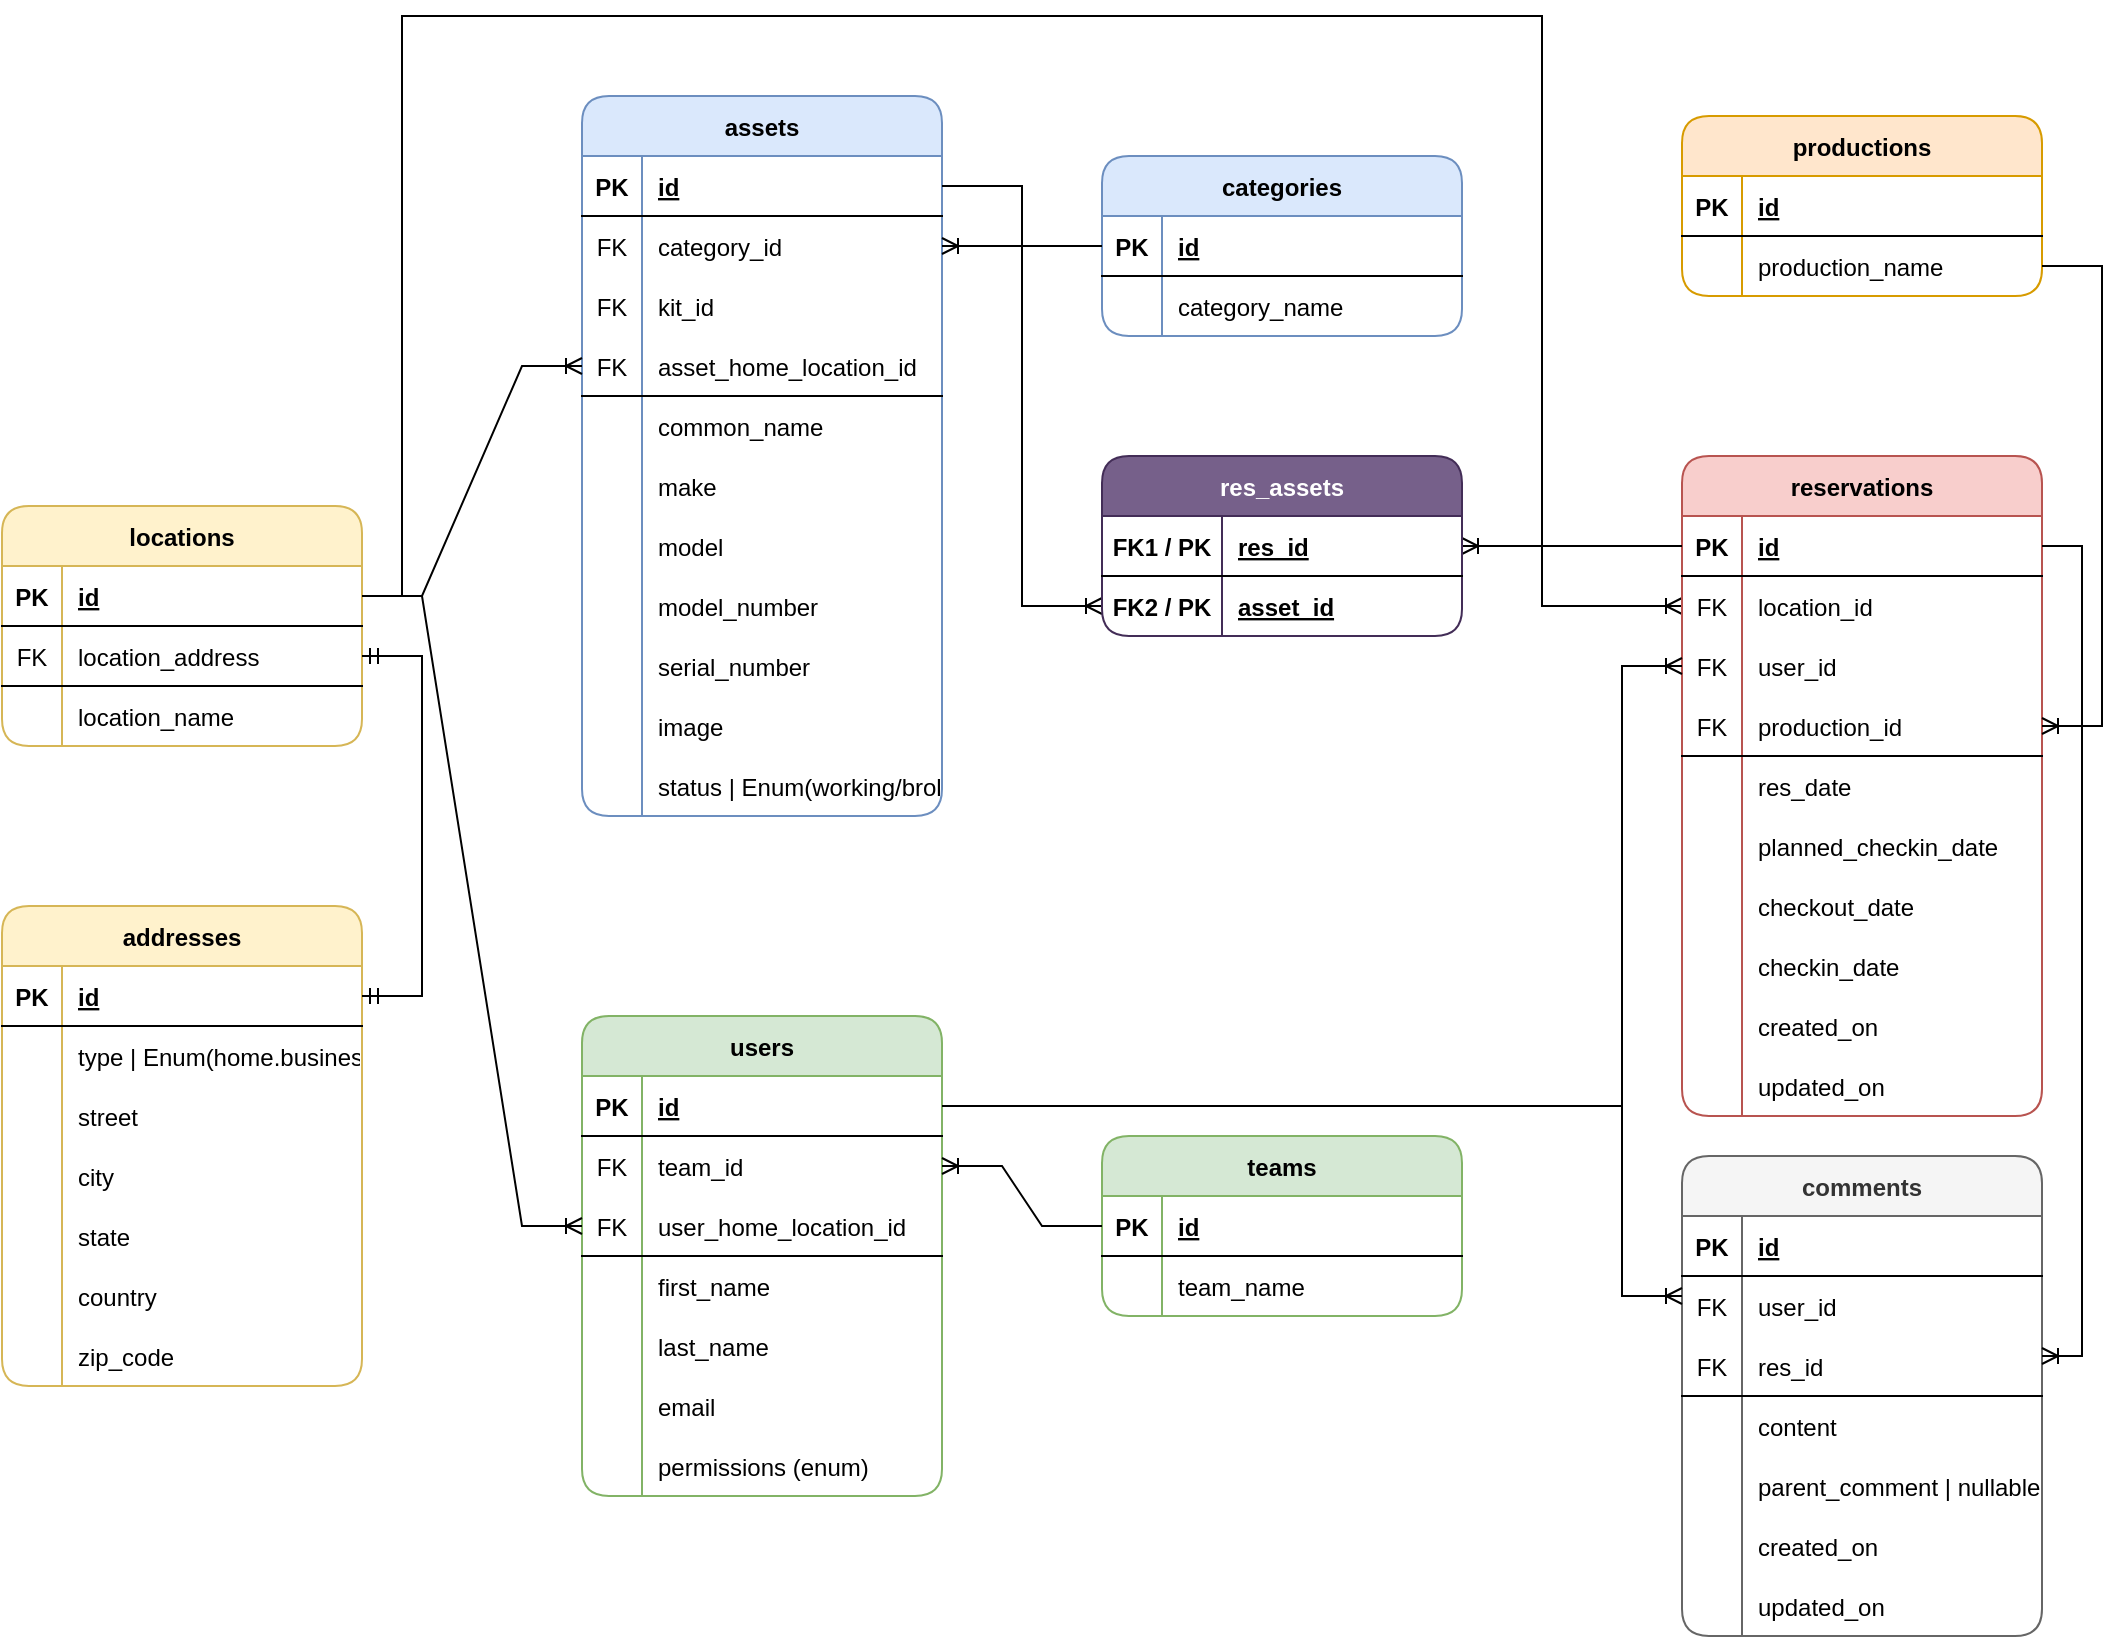 <mxfile version="17.1.3" type="device"><diagram id="R2lEEEUBdFMjLlhIrx00" name="Page-1"><mxGraphModel dx="1354" dy="773" grid="1" gridSize="10" guides="1" tooltips="1" connect="1" arrows="1" fold="1" page="1" pageScale="1" pageWidth="1100" pageHeight="850" math="0" shadow="0" extFonts="Permanent Marker^https://fonts.googleapis.com/css?family=Permanent+Marker"><root><mxCell id="0"/><mxCell id="1" parent="0"/><mxCell id="KLRuagte0Mqg_A_tzCc6-21" value="" style="edgeStyle=orthogonalEdgeStyle;fontSize=12;html=1;endArrow=ERoneToMany;rounded=0;entryX=0;entryY=0.5;entryDx=0;entryDy=0;" parent="1" source="quykYIdqpWYRL1RqlJ4T-2" target="lT242HKfQNrGMCs-cUOg-36" edge="1"><mxGeometry width="100" height="100" relative="1" as="geometry"><mxPoint x="220" y="105" as="sourcePoint"/><mxPoint x="880" y="100" as="targetPoint"/><Array as="points"><mxPoint x="240" y="310"/><mxPoint x="240" y="20"/><mxPoint x="810" y="20"/><mxPoint x="810" y="315"/></Array></mxGeometry></mxCell><mxCell id="lT242HKfQNrGMCs-cUOg-1" value="assets" style="shape=table;startSize=30;container=1;collapsible=1;childLayout=tableLayout;fixedRows=1;rowLines=0;fontStyle=1;align=center;resizeLast=1;fillColor=#dae8fc;strokeColor=#6c8ebf;sketch=0;rounded=1;shadow=0;swimlaneLine=1;swimlaneFillColor=default;" parent="1" vertex="1"><mxGeometry x="330" y="60" width="180" height="360" as="geometry"/></mxCell><mxCell id="lT242HKfQNrGMCs-cUOg-2" value="" style="shape=tableRow;horizontal=0;startSize=0;swimlaneHead=0;swimlaneBody=0;fillColor=none;collapsible=0;dropTarget=0;points=[[0,0.5],[1,0.5]];portConstraint=eastwest;top=0;left=0;right=0;bottom=1;" parent="lT242HKfQNrGMCs-cUOg-1" vertex="1"><mxGeometry y="30" width="180" height="30" as="geometry"/></mxCell><mxCell id="lT242HKfQNrGMCs-cUOg-3" value="PK" style="shape=partialRectangle;connectable=0;fillColor=none;top=0;left=0;bottom=0;right=0;fontStyle=1;overflow=hidden;" parent="lT242HKfQNrGMCs-cUOg-2" vertex="1"><mxGeometry width="30" height="30" as="geometry"><mxRectangle width="30" height="30" as="alternateBounds"/></mxGeometry></mxCell><mxCell id="lT242HKfQNrGMCs-cUOg-4" value="id" style="shape=partialRectangle;connectable=0;fillColor=none;top=0;left=0;bottom=0;right=0;align=left;spacingLeft=6;fontStyle=5;overflow=hidden;" parent="lT242HKfQNrGMCs-cUOg-2" vertex="1"><mxGeometry x="30" width="150" height="30" as="geometry"><mxRectangle width="150" height="30" as="alternateBounds"/></mxGeometry></mxCell><mxCell id="KLRuagte0Mqg_A_tzCc6-146" style="shape=tableRow;horizontal=0;startSize=0;swimlaneHead=0;swimlaneBody=0;fillColor=none;collapsible=0;dropTarget=0;points=[[0,0.5],[1,0.5]];portConstraint=eastwest;top=0;left=0;right=0;bottom=0;" parent="lT242HKfQNrGMCs-cUOg-1" vertex="1"><mxGeometry y="60" width="180" height="30" as="geometry"/></mxCell><mxCell id="KLRuagte0Mqg_A_tzCc6-147" value="FK" style="shape=partialRectangle;connectable=0;fillColor=none;top=0;left=0;bottom=0;right=0;fontStyle=0;overflow=hidden;strokeColor=default;" parent="KLRuagte0Mqg_A_tzCc6-146" vertex="1"><mxGeometry width="30" height="30" as="geometry"><mxRectangle width="30" height="30" as="alternateBounds"/></mxGeometry></mxCell><mxCell id="KLRuagte0Mqg_A_tzCc6-148" value="category_id" style="shape=partialRectangle;connectable=0;fillColor=none;top=0;left=0;bottom=0;right=0;align=left;spacingLeft=6;fontStyle=0;overflow=hidden;strokeColor=default;gradientColor=none;sketch=0;" parent="KLRuagte0Mqg_A_tzCc6-146" vertex="1"><mxGeometry x="30" width="150" height="30" as="geometry"><mxRectangle width="150" height="30" as="alternateBounds"/></mxGeometry></mxCell><mxCell id="H1OBYZeb9_DquAQnWoKz-43" value="" style="shape=tableRow;horizontal=0;startSize=0;swimlaneHead=0;swimlaneBody=0;fillColor=none;collapsible=0;dropTarget=0;points=[[0,0.5],[1,0.5]];portConstraint=eastwest;top=0;left=0;right=0;bottom=0;" parent="lT242HKfQNrGMCs-cUOg-1" vertex="1"><mxGeometry y="90" width="180" height="30" as="geometry"/></mxCell><mxCell id="H1OBYZeb9_DquAQnWoKz-44" value="FK" style="shape=partialRectangle;connectable=0;fillColor=none;top=0;left=0;bottom=0;right=0;fontStyle=0;overflow=hidden;strokeColor=default;" parent="H1OBYZeb9_DquAQnWoKz-43" vertex="1"><mxGeometry width="30" height="30" as="geometry"><mxRectangle width="30" height="30" as="alternateBounds"/></mxGeometry></mxCell><mxCell id="H1OBYZeb9_DquAQnWoKz-45" value="kit_id" style="shape=partialRectangle;connectable=0;fillColor=none;top=0;left=0;bottom=0;right=0;align=left;spacingLeft=6;fontStyle=0;overflow=hidden;strokeColor=default;gradientColor=none;sketch=0;" parent="H1OBYZeb9_DquAQnWoKz-43" vertex="1"><mxGeometry x="30" width="150" height="30" as="geometry"><mxRectangle width="150" height="30" as="alternateBounds"/></mxGeometry></mxCell><mxCell id="KLRuagte0Mqg_A_tzCc6-4" style="shape=tableRow;horizontal=0;startSize=0;swimlaneHead=0;swimlaneBody=0;fillColor=none;collapsible=0;dropTarget=0;points=[[0,0.5],[1,0.5]];portConstraint=eastwest;top=0;left=0;right=0;bottom=1;strokeColor=default;" parent="lT242HKfQNrGMCs-cUOg-1" vertex="1"><mxGeometry y="120" width="180" height="30" as="geometry"/></mxCell><mxCell id="KLRuagte0Mqg_A_tzCc6-5" value="FK" style="shape=partialRectangle;connectable=0;fillColor=none;top=0;left=0;bottom=0;right=0;fontStyle=0;overflow=hidden;" parent="KLRuagte0Mqg_A_tzCc6-4" vertex="1"><mxGeometry width="30" height="30" as="geometry"><mxRectangle width="30" height="30" as="alternateBounds"/></mxGeometry></mxCell><mxCell id="KLRuagte0Mqg_A_tzCc6-6" value="asset_home_location_id" style="shape=partialRectangle;connectable=0;fillColor=none;top=0;left=0;bottom=0;right=0;align=left;spacingLeft=6;fontStyle=0;overflow=hidden;strokeColor=default;" parent="KLRuagte0Mqg_A_tzCc6-4" vertex="1"><mxGeometry x="30" width="150" height="30" as="geometry"><mxRectangle width="150" height="30" as="alternateBounds"/></mxGeometry></mxCell><mxCell id="lT242HKfQNrGMCs-cUOg-5" value="" style="shape=tableRow;horizontal=0;startSize=0;swimlaneHead=0;swimlaneBody=0;fillColor=none;collapsible=0;dropTarget=0;points=[[0,0.5],[1,0.5]];portConstraint=eastwest;top=0;left=0;right=0;bottom=0;" parent="lT242HKfQNrGMCs-cUOg-1" vertex="1"><mxGeometry y="150" width="180" height="30" as="geometry"/></mxCell><mxCell id="lT242HKfQNrGMCs-cUOg-6" value="" style="shape=partialRectangle;connectable=0;fillColor=none;top=0;left=0;bottom=0;right=0;editable=1;overflow=hidden;" parent="lT242HKfQNrGMCs-cUOg-5" vertex="1"><mxGeometry width="30" height="30" as="geometry"><mxRectangle width="30" height="30" as="alternateBounds"/></mxGeometry></mxCell><mxCell id="lT242HKfQNrGMCs-cUOg-7" value="common_name" style="shape=partialRectangle;connectable=0;fillColor=none;top=0;left=0;bottom=0;right=0;align=left;spacingLeft=6;overflow=hidden;fontStyle=0" parent="lT242HKfQNrGMCs-cUOg-5" vertex="1"><mxGeometry x="30" width="150" height="30" as="geometry"><mxRectangle width="150" height="30" as="alternateBounds"/></mxGeometry></mxCell><mxCell id="lT242HKfQNrGMCs-cUOg-8" value="" style="shape=tableRow;horizontal=0;startSize=0;swimlaneHead=0;swimlaneBody=0;fillColor=none;collapsible=0;dropTarget=0;points=[[0,0.5],[1,0.5]];portConstraint=eastwest;top=0;left=0;right=0;bottom=0;" parent="lT242HKfQNrGMCs-cUOg-1" vertex="1"><mxGeometry y="180" width="180" height="30" as="geometry"/></mxCell><mxCell id="lT242HKfQNrGMCs-cUOg-9" value="" style="shape=partialRectangle;connectable=0;fillColor=none;top=0;left=0;bottom=0;right=0;editable=1;overflow=hidden;" parent="lT242HKfQNrGMCs-cUOg-8" vertex="1"><mxGeometry width="30" height="30" as="geometry"><mxRectangle width="30" height="30" as="alternateBounds"/></mxGeometry></mxCell><mxCell id="lT242HKfQNrGMCs-cUOg-10" value="make" style="shape=partialRectangle;connectable=0;fillColor=none;top=0;left=0;bottom=0;right=0;align=left;spacingLeft=6;overflow=hidden;" parent="lT242HKfQNrGMCs-cUOg-8" vertex="1"><mxGeometry x="30" width="150" height="30" as="geometry"><mxRectangle width="150" height="30" as="alternateBounds"/></mxGeometry></mxCell><mxCell id="lT242HKfQNrGMCs-cUOg-11" value="" style="shape=tableRow;horizontal=0;startSize=0;swimlaneHead=0;swimlaneBody=0;fillColor=none;collapsible=0;dropTarget=0;points=[[0,0.5],[1,0.5]];portConstraint=eastwest;top=0;left=0;right=0;bottom=0;" parent="lT242HKfQNrGMCs-cUOg-1" vertex="1"><mxGeometry y="210" width="180" height="30" as="geometry"/></mxCell><mxCell id="lT242HKfQNrGMCs-cUOg-12" value="" style="shape=partialRectangle;connectable=0;fillColor=none;top=0;left=0;bottom=0;right=0;editable=1;overflow=hidden;" parent="lT242HKfQNrGMCs-cUOg-11" vertex="1"><mxGeometry width="30" height="30" as="geometry"><mxRectangle width="30" height="30" as="alternateBounds"/></mxGeometry></mxCell><mxCell id="lT242HKfQNrGMCs-cUOg-13" value="model" style="shape=partialRectangle;connectable=0;fillColor=none;top=0;left=0;bottom=0;right=0;align=left;spacingLeft=6;overflow=hidden;" parent="lT242HKfQNrGMCs-cUOg-11" vertex="1"><mxGeometry x="30" width="150" height="30" as="geometry"><mxRectangle width="150" height="30" as="alternateBounds"/></mxGeometry></mxCell><mxCell id="lT242HKfQNrGMCs-cUOg-20" value="" style="shape=tableRow;horizontal=0;startSize=0;swimlaneHead=0;swimlaneBody=0;fillColor=none;collapsible=0;dropTarget=0;points=[[0,0.5],[1,0.5]];portConstraint=eastwest;top=0;left=0;right=0;bottom=0;" parent="lT242HKfQNrGMCs-cUOg-1" vertex="1"><mxGeometry y="240" width="180" height="30" as="geometry"/></mxCell><mxCell id="lT242HKfQNrGMCs-cUOg-21" value="" style="shape=partialRectangle;connectable=0;fillColor=none;top=0;left=0;bottom=0;right=0;editable=1;overflow=hidden;" parent="lT242HKfQNrGMCs-cUOg-20" vertex="1"><mxGeometry width="30" height="30" as="geometry"><mxRectangle width="30" height="30" as="alternateBounds"/></mxGeometry></mxCell><mxCell id="lT242HKfQNrGMCs-cUOg-22" value="model_number" style="shape=partialRectangle;connectable=0;fillColor=none;top=0;left=0;bottom=0;right=0;align=left;spacingLeft=6;overflow=hidden;" parent="lT242HKfQNrGMCs-cUOg-20" vertex="1"><mxGeometry x="30" width="150" height="30" as="geometry"><mxRectangle width="150" height="30" as="alternateBounds"/></mxGeometry></mxCell><mxCell id="lT242HKfQNrGMCs-cUOg-14" value="" style="shape=tableRow;horizontal=0;startSize=0;swimlaneHead=0;swimlaneBody=0;fillColor=none;collapsible=0;dropTarget=0;points=[[0,0.5],[1,0.5]];portConstraint=eastwest;top=0;left=0;right=0;bottom=0;" parent="lT242HKfQNrGMCs-cUOg-1" vertex="1"><mxGeometry y="270" width="180" height="30" as="geometry"/></mxCell><mxCell id="lT242HKfQNrGMCs-cUOg-15" value="" style="shape=partialRectangle;connectable=0;fillColor=none;top=0;left=0;bottom=0;right=0;editable=1;overflow=hidden;" parent="lT242HKfQNrGMCs-cUOg-14" vertex="1"><mxGeometry width="30" height="30" as="geometry"><mxRectangle width="30" height="30" as="alternateBounds"/></mxGeometry></mxCell><mxCell id="lT242HKfQNrGMCs-cUOg-16" value="serial_number" style="shape=partialRectangle;connectable=0;fillColor=none;top=0;left=0;bottom=0;right=0;align=left;spacingLeft=6;overflow=hidden;" parent="lT242HKfQNrGMCs-cUOg-14" vertex="1"><mxGeometry x="30" width="150" height="30" as="geometry"><mxRectangle width="150" height="30" as="alternateBounds"/></mxGeometry></mxCell><mxCell id="KLRuagte0Mqg_A_tzCc6-173" style="shape=tableRow;horizontal=0;startSize=0;swimlaneHead=0;swimlaneBody=0;fillColor=none;collapsible=0;dropTarget=0;points=[[0,0.5],[1,0.5]];portConstraint=eastwest;top=0;left=0;right=0;bottom=1;strokeColor=none;" parent="lT242HKfQNrGMCs-cUOg-1" vertex="1"><mxGeometry y="300" width="180" height="30" as="geometry"/></mxCell><mxCell id="KLRuagte0Mqg_A_tzCc6-174" value="" style="shape=partialRectangle;connectable=0;fillColor=none;top=0;left=0;bottom=0;right=0;fontStyle=0;overflow=hidden;" parent="KLRuagte0Mqg_A_tzCc6-173" vertex="1"><mxGeometry width="30" height="30" as="geometry"><mxRectangle width="30" height="30" as="alternateBounds"/></mxGeometry></mxCell><mxCell id="KLRuagte0Mqg_A_tzCc6-175" value="image" style="shape=partialRectangle;connectable=0;fillColor=none;top=0;left=0;bottom=0;right=0;align=left;spacingLeft=6;fontStyle=0;overflow=hidden;strokeColor=default;" parent="KLRuagte0Mqg_A_tzCc6-173" vertex="1"><mxGeometry x="30" width="150" height="30" as="geometry"><mxRectangle width="150" height="30" as="alternateBounds"/></mxGeometry></mxCell><mxCell id="o_kUYxT2gw2qvOJG34wg-38" value="" style="shape=tableRow;horizontal=0;startSize=0;swimlaneHead=0;swimlaneBody=0;fillColor=none;collapsible=0;dropTarget=0;points=[[0,0.5],[1,0.5]];portConstraint=eastwest;top=0;left=0;right=0;bottom=0;" parent="lT242HKfQNrGMCs-cUOg-1" vertex="1"><mxGeometry y="330" width="180" height="30" as="geometry"/></mxCell><mxCell id="o_kUYxT2gw2qvOJG34wg-39" value="" style="shape=partialRectangle;connectable=0;fillColor=none;top=0;left=0;bottom=0;right=0;editable=1;overflow=hidden;" parent="o_kUYxT2gw2qvOJG34wg-38" vertex="1"><mxGeometry width="30" height="30" as="geometry"><mxRectangle width="30" height="30" as="alternateBounds"/></mxGeometry></mxCell><mxCell id="o_kUYxT2gw2qvOJG34wg-40" value="status | Enum(working/broken)" style="shape=partialRectangle;connectable=0;fillColor=none;top=0;left=0;bottom=0;right=0;align=left;spacingLeft=6;overflow=hidden;fontStyle=0" parent="o_kUYxT2gw2qvOJG34wg-38" vertex="1"><mxGeometry x="30" width="150" height="30" as="geometry"><mxRectangle width="150" height="30" as="alternateBounds"/></mxGeometry></mxCell><mxCell id="lT242HKfQNrGMCs-cUOg-23" value="reservations" style="shape=table;startSize=30;container=1;collapsible=1;childLayout=tableLayout;fixedRows=1;rowLines=0;fontStyle=1;align=center;resizeLast=1;fillColor=#f8cecc;strokeColor=#b85450;swimlaneFillColor=default;rounded=1;" parent="1" vertex="1"><mxGeometry x="880" y="240" width="180" height="330" as="geometry"/></mxCell><mxCell id="lT242HKfQNrGMCs-cUOg-24" value="" style="shape=tableRow;horizontal=0;startSize=0;swimlaneHead=0;swimlaneBody=0;fillColor=none;collapsible=0;dropTarget=0;points=[[0,0.5],[1,0.5]];portConstraint=eastwest;top=0;left=0;right=0;bottom=1;" parent="lT242HKfQNrGMCs-cUOg-23" vertex="1"><mxGeometry y="30" width="180" height="30" as="geometry"/></mxCell><mxCell id="lT242HKfQNrGMCs-cUOg-25" value="PK" style="shape=partialRectangle;connectable=0;fillColor=none;top=0;left=0;bottom=0;right=0;fontStyle=1;overflow=hidden;" parent="lT242HKfQNrGMCs-cUOg-24" vertex="1"><mxGeometry width="30" height="30" as="geometry"><mxRectangle width="30" height="30" as="alternateBounds"/></mxGeometry></mxCell><mxCell id="lT242HKfQNrGMCs-cUOg-26" value="id" style="shape=partialRectangle;connectable=0;fillColor=none;top=0;left=0;bottom=0;right=0;align=left;spacingLeft=6;fontStyle=5;overflow=hidden;" parent="lT242HKfQNrGMCs-cUOg-24" vertex="1"><mxGeometry x="30" width="150" height="30" as="geometry"><mxRectangle width="150" height="30" as="alternateBounds"/></mxGeometry></mxCell><mxCell id="lT242HKfQNrGMCs-cUOg-36" value="" style="shape=tableRow;horizontal=0;startSize=0;swimlaneHead=0;swimlaneBody=0;fillColor=none;collapsible=0;dropTarget=0;points=[[0,0.5],[1,0.5]];portConstraint=eastwest;top=0;left=0;right=0;bottom=1;strokeColor=none;" parent="lT242HKfQNrGMCs-cUOg-23" vertex="1"><mxGeometry y="60" width="180" height="30" as="geometry"/></mxCell><mxCell id="lT242HKfQNrGMCs-cUOg-37" value="FK" style="shape=partialRectangle;connectable=0;fillColor=none;top=0;left=0;bottom=0;right=0;fontStyle=0;overflow=hidden;" parent="lT242HKfQNrGMCs-cUOg-36" vertex="1"><mxGeometry width="30" height="30" as="geometry"><mxRectangle width="30" height="30" as="alternateBounds"/></mxGeometry></mxCell><mxCell id="lT242HKfQNrGMCs-cUOg-38" value="location_id" style="shape=partialRectangle;connectable=0;fillColor=none;top=0;left=0;bottom=0;right=0;align=left;spacingLeft=6;fontStyle=0;overflow=hidden;" parent="lT242HKfQNrGMCs-cUOg-36" vertex="1"><mxGeometry x="30" width="150" height="30" as="geometry"><mxRectangle width="150" height="30" as="alternateBounds"/></mxGeometry></mxCell><mxCell id="KLRuagte0Mqg_A_tzCc6-55" style="shape=tableRow;horizontal=0;startSize=0;swimlaneHead=0;swimlaneBody=0;fillColor=none;collapsible=0;dropTarget=0;points=[[0,0.5],[1,0.5]];portConstraint=eastwest;top=0;left=0;right=0;bottom=1;strokeColor=none;" parent="lT242HKfQNrGMCs-cUOg-23" vertex="1"><mxGeometry y="90" width="180" height="30" as="geometry"/></mxCell><mxCell id="KLRuagte0Mqg_A_tzCc6-56" value="FK" style="shape=partialRectangle;connectable=0;fillColor=none;top=0;left=0;bottom=0;right=0;fontStyle=0;overflow=hidden;" parent="KLRuagte0Mqg_A_tzCc6-55" vertex="1"><mxGeometry width="30" height="30" as="geometry"><mxRectangle width="30" height="30" as="alternateBounds"/></mxGeometry></mxCell><mxCell id="KLRuagte0Mqg_A_tzCc6-57" value="user_id" style="shape=partialRectangle;connectable=0;fillColor=none;top=0;left=0;bottom=0;right=0;align=left;spacingLeft=6;fontStyle=0;overflow=hidden;" parent="KLRuagte0Mqg_A_tzCc6-55" vertex="1"><mxGeometry x="30" width="150" height="30" as="geometry"><mxRectangle width="150" height="30" as="alternateBounds"/></mxGeometry></mxCell><mxCell id="7KEgnqROIFIL_w3cS9C1-8" style="shape=tableRow;horizontal=0;startSize=0;swimlaneHead=0;swimlaneBody=0;fillColor=none;collapsible=0;dropTarget=0;points=[[0,0.5],[1,0.5]];portConstraint=eastwest;top=0;left=0;right=0;bottom=1;" parent="lT242HKfQNrGMCs-cUOg-23" vertex="1"><mxGeometry y="120" width="180" height="30" as="geometry"/></mxCell><mxCell id="7KEgnqROIFIL_w3cS9C1-9" value="FK" style="shape=partialRectangle;connectable=0;fillColor=none;top=0;left=0;bottom=0;right=0;fontStyle=0;overflow=hidden;" parent="7KEgnqROIFIL_w3cS9C1-8" vertex="1"><mxGeometry width="30" height="30" as="geometry"><mxRectangle width="30" height="30" as="alternateBounds"/></mxGeometry></mxCell><mxCell id="7KEgnqROIFIL_w3cS9C1-10" value="production_id" style="shape=partialRectangle;connectable=0;fillColor=none;top=0;left=0;bottom=0;right=0;align=left;spacingLeft=6;fontStyle=0;overflow=hidden;" parent="7KEgnqROIFIL_w3cS9C1-8" vertex="1"><mxGeometry x="30" width="150" height="30" as="geometry"><mxRectangle width="150" height="30" as="alternateBounds"/></mxGeometry></mxCell><mxCell id="lT242HKfQNrGMCs-cUOg-30" value="" style="shape=tableRow;horizontal=0;startSize=0;swimlaneHead=0;swimlaneBody=0;fillColor=none;collapsible=0;dropTarget=0;points=[[0,0.5],[1,0.5]];portConstraint=eastwest;top=0;left=0;right=0;bottom=0;" parent="lT242HKfQNrGMCs-cUOg-23" vertex="1"><mxGeometry y="150" width="180" height="30" as="geometry"/></mxCell><mxCell id="lT242HKfQNrGMCs-cUOg-31" value="" style="shape=partialRectangle;connectable=0;fillColor=none;top=0;left=0;bottom=0;right=0;editable=1;overflow=hidden;" parent="lT242HKfQNrGMCs-cUOg-30" vertex="1"><mxGeometry width="30" height="30" as="geometry"><mxRectangle width="30" height="30" as="alternateBounds"/></mxGeometry></mxCell><mxCell id="lT242HKfQNrGMCs-cUOg-32" value="res_date" style="shape=partialRectangle;connectable=0;fillColor=none;top=0;left=0;bottom=0;right=0;align=left;spacingLeft=6;overflow=hidden;" parent="lT242HKfQNrGMCs-cUOg-30" vertex="1"><mxGeometry x="30" width="150" height="30" as="geometry"><mxRectangle width="150" height="30" as="alternateBounds"/></mxGeometry></mxCell><mxCell id="lT242HKfQNrGMCs-cUOg-33" value="" style="shape=tableRow;horizontal=0;startSize=0;swimlaneHead=0;swimlaneBody=0;fillColor=none;collapsible=0;dropTarget=0;points=[[0,0.5],[1,0.5]];portConstraint=eastwest;top=0;left=0;right=0;bottom=0;" parent="lT242HKfQNrGMCs-cUOg-23" vertex="1"><mxGeometry y="180" width="180" height="30" as="geometry"/></mxCell><mxCell id="lT242HKfQNrGMCs-cUOg-34" value="" style="shape=partialRectangle;connectable=0;fillColor=none;top=0;left=0;bottom=0;right=0;editable=1;overflow=hidden;" parent="lT242HKfQNrGMCs-cUOg-33" vertex="1"><mxGeometry width="30" height="30" as="geometry"><mxRectangle width="30" height="30" as="alternateBounds"/></mxGeometry></mxCell><mxCell id="lT242HKfQNrGMCs-cUOg-35" value="planned_checkin_date" style="shape=partialRectangle;connectable=0;fillColor=none;top=0;left=0;bottom=0;right=0;align=left;spacingLeft=6;overflow=hidden;" parent="lT242HKfQNrGMCs-cUOg-33" vertex="1"><mxGeometry x="30" width="150" height="30" as="geometry"><mxRectangle width="150" height="30" as="alternateBounds"/></mxGeometry></mxCell><mxCell id="KLRuagte0Mqg_A_tzCc6-17" style="shape=tableRow;horizontal=0;startSize=0;swimlaneHead=0;swimlaneBody=0;fillColor=none;collapsible=0;dropTarget=0;points=[[0,0.5],[1,0.5]];portConstraint=eastwest;top=0;left=0;right=0;bottom=0;" parent="lT242HKfQNrGMCs-cUOg-23" vertex="1"><mxGeometry y="210" width="180" height="30" as="geometry"/></mxCell><mxCell id="KLRuagte0Mqg_A_tzCc6-18" style="shape=partialRectangle;connectable=0;fillColor=none;top=0;left=0;bottom=0;right=0;editable=1;overflow=hidden;" parent="KLRuagte0Mqg_A_tzCc6-17" vertex="1"><mxGeometry width="30" height="30" as="geometry"><mxRectangle width="30" height="30" as="alternateBounds"/></mxGeometry></mxCell><mxCell id="KLRuagte0Mqg_A_tzCc6-19" value="checkout_date" style="shape=partialRectangle;connectable=0;fillColor=none;top=0;left=0;bottom=0;right=0;align=left;spacingLeft=6;overflow=hidden;" parent="KLRuagte0Mqg_A_tzCc6-17" vertex="1"><mxGeometry x="30" width="150" height="30" as="geometry"><mxRectangle width="150" height="30" as="alternateBounds"/></mxGeometry></mxCell><mxCell id="KLRuagte0Mqg_A_tzCc6-14" style="shape=tableRow;horizontal=0;startSize=0;swimlaneHead=0;swimlaneBody=0;fillColor=none;collapsible=0;dropTarget=0;points=[[0,0.5],[1,0.5]];portConstraint=eastwest;top=0;left=0;right=0;bottom=0;" parent="lT242HKfQNrGMCs-cUOg-23" vertex="1"><mxGeometry y="240" width="180" height="30" as="geometry"/></mxCell><mxCell id="KLRuagte0Mqg_A_tzCc6-15" style="shape=partialRectangle;connectable=0;fillColor=none;top=0;left=0;bottom=0;right=0;editable=1;overflow=hidden;" parent="KLRuagte0Mqg_A_tzCc6-14" vertex="1"><mxGeometry width="30" height="30" as="geometry"><mxRectangle width="30" height="30" as="alternateBounds"/></mxGeometry></mxCell><mxCell id="KLRuagte0Mqg_A_tzCc6-16" value="checkin_date" style="shape=partialRectangle;connectable=0;fillColor=none;top=0;left=0;bottom=0;right=0;align=left;spacingLeft=6;overflow=hidden;" parent="KLRuagte0Mqg_A_tzCc6-14" vertex="1"><mxGeometry x="30" width="150" height="30" as="geometry"><mxRectangle width="150" height="30" as="alternateBounds"/></mxGeometry></mxCell><mxCell id="lT242HKfQNrGMCs-cUOg-27" value="" style="shape=tableRow;horizontal=0;startSize=0;swimlaneHead=0;swimlaneBody=0;fillColor=none;collapsible=0;dropTarget=0;points=[[0,0.5],[1,0.5]];portConstraint=eastwest;top=0;left=0;right=0;bottom=0;" parent="lT242HKfQNrGMCs-cUOg-23" vertex="1"><mxGeometry y="270" width="180" height="30" as="geometry"/></mxCell><mxCell id="lT242HKfQNrGMCs-cUOg-28" value="" style="shape=partialRectangle;connectable=0;fillColor=none;top=0;left=0;bottom=0;right=0;editable=1;overflow=hidden;" parent="lT242HKfQNrGMCs-cUOg-27" vertex="1"><mxGeometry width="30" height="30" as="geometry"><mxRectangle width="30" height="30" as="alternateBounds"/></mxGeometry></mxCell><mxCell id="lT242HKfQNrGMCs-cUOg-29" value="created_on" style="shape=partialRectangle;connectable=0;fillColor=none;top=0;left=0;bottom=0;right=0;align=left;spacingLeft=6;overflow=hidden;" parent="lT242HKfQNrGMCs-cUOg-27" vertex="1"><mxGeometry x="30" width="150" height="30" as="geometry"><mxRectangle width="150" height="30" as="alternateBounds"/></mxGeometry></mxCell><mxCell id="KLRuagte0Mqg_A_tzCc6-44" style="shape=tableRow;horizontal=0;startSize=0;swimlaneHead=0;swimlaneBody=0;fillColor=none;collapsible=0;dropTarget=0;points=[[0,0.5],[1,0.5]];portConstraint=eastwest;top=0;left=0;right=0;bottom=0;" parent="lT242HKfQNrGMCs-cUOg-23" vertex="1"><mxGeometry y="300" width="180" height="30" as="geometry"/></mxCell><mxCell id="KLRuagte0Mqg_A_tzCc6-45" style="shape=partialRectangle;connectable=0;fillColor=none;top=0;left=0;bottom=0;right=0;editable=1;overflow=hidden;" parent="KLRuagte0Mqg_A_tzCc6-44" vertex="1"><mxGeometry width="30" height="30" as="geometry"><mxRectangle width="30" height="30" as="alternateBounds"/></mxGeometry></mxCell><mxCell id="KLRuagte0Mqg_A_tzCc6-46" value="updated_on" style="shape=partialRectangle;connectable=0;fillColor=none;top=0;left=0;bottom=0;right=0;align=left;spacingLeft=6;overflow=hidden;" parent="KLRuagte0Mqg_A_tzCc6-44" vertex="1"><mxGeometry x="30" width="150" height="30" as="geometry"><mxRectangle width="150" height="30" as="alternateBounds"/></mxGeometry></mxCell><mxCell id="lT242HKfQNrGMCs-cUOg-45" value="users" style="shape=table;startSize=30;container=1;collapsible=1;childLayout=tableLayout;fixedRows=1;rowLines=0;fontStyle=1;align=center;resizeLast=1;fillColor=#d5e8d4;strokeColor=#82b366;rounded=1;swimlaneFillColor=default;" parent="1" vertex="1"><mxGeometry x="330" y="520" width="180" height="240" as="geometry"/></mxCell><mxCell id="lT242HKfQNrGMCs-cUOg-46" value="" style="shape=tableRow;horizontal=0;startSize=0;swimlaneHead=0;swimlaneBody=0;fillColor=none;collapsible=0;dropTarget=0;points=[[0,0.5],[1,0.5]];portConstraint=eastwest;top=0;left=0;right=0;bottom=1;" parent="lT242HKfQNrGMCs-cUOg-45" vertex="1"><mxGeometry y="30" width="180" height="30" as="geometry"/></mxCell><mxCell id="lT242HKfQNrGMCs-cUOg-47" value="PK" style="shape=partialRectangle;connectable=0;fillColor=none;top=0;left=0;bottom=0;right=0;fontStyle=1;overflow=hidden;" parent="lT242HKfQNrGMCs-cUOg-46" vertex="1"><mxGeometry width="30" height="30" as="geometry"><mxRectangle width="30" height="30" as="alternateBounds"/></mxGeometry></mxCell><mxCell id="lT242HKfQNrGMCs-cUOg-48" value="id" style="shape=partialRectangle;connectable=0;fillColor=none;top=0;left=0;bottom=0;right=0;align=left;spacingLeft=6;fontStyle=5;overflow=hidden;" parent="lT242HKfQNrGMCs-cUOg-46" vertex="1"><mxGeometry x="30" width="150" height="30" as="geometry"><mxRectangle width="150" height="30" as="alternateBounds"/></mxGeometry></mxCell><mxCell id="KLRuagte0Mqg_A_tzCc6-1" style="shape=tableRow;horizontal=0;startSize=0;swimlaneHead=0;swimlaneBody=0;fillColor=none;collapsible=0;dropTarget=0;points=[[0,0.5],[1,0.5]];portConstraint=eastwest;top=0;left=0;right=0;bottom=1;strokeColor=none;" parent="lT242HKfQNrGMCs-cUOg-45" vertex="1"><mxGeometry y="60" width="180" height="30" as="geometry"/></mxCell><mxCell id="KLRuagte0Mqg_A_tzCc6-2" value="FK" style="shape=partialRectangle;connectable=0;fillColor=none;top=0;left=0;bottom=0;right=0;fontStyle=0;overflow=hidden;" parent="KLRuagte0Mqg_A_tzCc6-1" vertex="1"><mxGeometry width="30" height="30" as="geometry"><mxRectangle width="30" height="30" as="alternateBounds"/></mxGeometry></mxCell><mxCell id="KLRuagte0Mqg_A_tzCc6-3" value="team_id" style="shape=partialRectangle;connectable=0;fillColor=none;top=0;left=0;bottom=0;right=0;align=left;spacingLeft=6;fontStyle=0;overflow=hidden;" parent="KLRuagte0Mqg_A_tzCc6-1" vertex="1"><mxGeometry x="30" width="150" height="30" as="geometry"><mxRectangle width="150" height="30" as="alternateBounds"/></mxGeometry></mxCell><mxCell id="NKUuF7-KsegLx7OKSju0-1" style="shape=tableRow;horizontal=0;startSize=0;swimlaneHead=0;swimlaneBody=0;fillColor=none;collapsible=0;dropTarget=0;points=[[0,0.5],[1,0.5]];portConstraint=eastwest;top=0;left=0;right=0;bottom=1;strokeColor=default;" parent="lT242HKfQNrGMCs-cUOg-45" vertex="1"><mxGeometry y="90" width="180" height="30" as="geometry"/></mxCell><mxCell id="NKUuF7-KsegLx7OKSju0-2" value="FK" style="shape=partialRectangle;connectable=0;fillColor=none;top=0;left=0;bottom=0;right=0;fontStyle=0;overflow=hidden;" parent="NKUuF7-KsegLx7OKSju0-1" vertex="1"><mxGeometry width="30" height="30" as="geometry"><mxRectangle width="30" height="30" as="alternateBounds"/></mxGeometry></mxCell><mxCell id="NKUuF7-KsegLx7OKSju0-3" value="user_home_location_id" style="shape=partialRectangle;connectable=0;fillColor=none;top=0;left=0;bottom=0;right=0;align=left;spacingLeft=6;fontStyle=0;overflow=hidden;" parent="NKUuF7-KsegLx7OKSju0-1" vertex="1"><mxGeometry x="30" width="150" height="30" as="geometry"><mxRectangle width="150" height="30" as="alternateBounds"/></mxGeometry></mxCell><mxCell id="lT242HKfQNrGMCs-cUOg-49" value="" style="shape=tableRow;horizontal=0;startSize=0;swimlaneHead=0;swimlaneBody=0;fillColor=none;collapsible=0;dropTarget=0;points=[[0,0.5],[1,0.5]];portConstraint=eastwest;top=0;left=0;right=0;bottom=0;" parent="lT242HKfQNrGMCs-cUOg-45" vertex="1"><mxGeometry y="120" width="180" height="30" as="geometry"/></mxCell><mxCell id="lT242HKfQNrGMCs-cUOg-50" value="" style="shape=partialRectangle;connectable=0;fillColor=none;top=0;left=0;bottom=0;right=0;editable=1;overflow=hidden;" parent="lT242HKfQNrGMCs-cUOg-49" vertex="1"><mxGeometry width="30" height="30" as="geometry"><mxRectangle width="30" height="30" as="alternateBounds"/></mxGeometry></mxCell><mxCell id="lT242HKfQNrGMCs-cUOg-51" value="first_name" style="shape=partialRectangle;connectable=0;fillColor=none;top=0;left=0;bottom=0;right=0;align=left;spacingLeft=6;overflow=hidden;" parent="lT242HKfQNrGMCs-cUOg-49" vertex="1"><mxGeometry x="30" width="150" height="30" as="geometry"><mxRectangle width="150" height="30" as="alternateBounds"/></mxGeometry></mxCell><mxCell id="lT242HKfQNrGMCs-cUOg-52" value="" style="shape=tableRow;horizontal=0;startSize=0;swimlaneHead=0;swimlaneBody=0;fillColor=none;collapsible=0;dropTarget=0;points=[[0,0.5],[1,0.5]];portConstraint=eastwest;top=0;left=0;right=0;bottom=0;" parent="lT242HKfQNrGMCs-cUOg-45" vertex="1"><mxGeometry y="150" width="180" height="30" as="geometry"/></mxCell><mxCell id="lT242HKfQNrGMCs-cUOg-53" value="" style="shape=partialRectangle;connectable=0;fillColor=none;top=0;left=0;bottom=0;right=0;editable=1;overflow=hidden;" parent="lT242HKfQNrGMCs-cUOg-52" vertex="1"><mxGeometry width="30" height="30" as="geometry"><mxRectangle width="30" height="30" as="alternateBounds"/></mxGeometry></mxCell><mxCell id="lT242HKfQNrGMCs-cUOg-54" value="last_name" style="shape=partialRectangle;connectable=0;fillColor=none;top=0;left=0;bottom=0;right=0;align=left;spacingLeft=6;overflow=hidden;" parent="lT242HKfQNrGMCs-cUOg-52" vertex="1"><mxGeometry x="30" width="150" height="30" as="geometry"><mxRectangle width="150" height="30" as="alternateBounds"/></mxGeometry></mxCell><mxCell id="KLRuagte0Mqg_A_tzCc6-47" style="shape=tableRow;horizontal=0;startSize=0;swimlaneHead=0;swimlaneBody=0;fillColor=none;collapsible=0;dropTarget=0;points=[[0,0.5],[1,0.5]];portConstraint=eastwest;top=0;left=0;right=0;bottom=0;" parent="lT242HKfQNrGMCs-cUOg-45" vertex="1"><mxGeometry y="180" width="180" height="30" as="geometry"/></mxCell><mxCell id="KLRuagte0Mqg_A_tzCc6-48" style="shape=partialRectangle;connectable=0;fillColor=none;top=0;left=0;bottom=0;right=0;editable=1;overflow=hidden;" parent="KLRuagte0Mqg_A_tzCc6-47" vertex="1"><mxGeometry width="30" height="30" as="geometry"><mxRectangle width="30" height="30" as="alternateBounds"/></mxGeometry></mxCell><mxCell id="KLRuagte0Mqg_A_tzCc6-49" value="email" style="shape=partialRectangle;connectable=0;fillColor=none;top=0;left=0;bottom=0;right=0;align=left;spacingLeft=6;overflow=hidden;" parent="KLRuagte0Mqg_A_tzCc6-47" vertex="1"><mxGeometry x="30" width="150" height="30" as="geometry"><mxRectangle width="150" height="30" as="alternateBounds"/></mxGeometry></mxCell><mxCell id="lT242HKfQNrGMCs-cUOg-55" value="" style="shape=tableRow;horizontal=0;startSize=0;swimlaneHead=0;swimlaneBody=0;fillColor=none;collapsible=0;dropTarget=0;points=[[0,0.5],[1,0.5]];portConstraint=eastwest;top=0;left=0;right=0;bottom=0;" parent="lT242HKfQNrGMCs-cUOg-45" vertex="1"><mxGeometry y="210" width="180" height="30" as="geometry"/></mxCell><mxCell id="lT242HKfQNrGMCs-cUOg-56" value="" style="shape=partialRectangle;connectable=0;fillColor=none;top=0;left=0;bottom=0;right=0;editable=1;overflow=hidden;" parent="lT242HKfQNrGMCs-cUOg-55" vertex="1"><mxGeometry width="30" height="30" as="geometry"><mxRectangle width="30" height="30" as="alternateBounds"/></mxGeometry></mxCell><mxCell id="lT242HKfQNrGMCs-cUOg-57" value="permissions (enum)" style="shape=partialRectangle;connectable=0;fillColor=none;top=0;left=0;bottom=0;right=0;align=left;spacingLeft=6;overflow=hidden;" parent="lT242HKfQNrGMCs-cUOg-55" vertex="1"><mxGeometry x="30" width="150" height="30" as="geometry"><mxRectangle width="150" height="30" as="alternateBounds"/></mxGeometry></mxCell><mxCell id="cT66IYa0NvqG5Nw-RfaH-1" value="" style="edgeStyle=orthogonalEdgeStyle;fontSize=12;html=1;endArrow=ERoneToMany;rounded=0;" parent="1" source="lT242HKfQNrGMCs-cUOg-2" target="H1OBYZeb9_DquAQnWoKz-60" edge="1"><mxGeometry width="100" height="100" relative="1" as="geometry"><mxPoint x="520" y="305" as="sourcePoint"/><mxPoint x="680" y="510" as="targetPoint"/><Array as="points"><mxPoint x="550" y="105"/><mxPoint x="550" y="315"/></Array></mxGeometry></mxCell><mxCell id="cT66IYa0NvqG5Nw-RfaH-2" value="" style="edgeStyle=orthogonalEdgeStyle;fontSize=12;html=1;endArrow=ERoneToMany;rounded=0;" parent="1" source="lT242HKfQNrGMCs-cUOg-46" target="KLRuagte0Mqg_A_tzCc6-55" edge="1"><mxGeometry width="100" height="100" relative="1" as="geometry"><mxPoint x="650" y="380" as="sourcePoint"/><mxPoint x="600" y="600" as="targetPoint"/><Array as="points"><mxPoint x="850" y="565"/><mxPoint x="850" y="345"/></Array></mxGeometry></mxCell><mxCell id="H1OBYZeb9_DquAQnWoKz-14" value="addresses" style="shape=table;startSize=30;container=1;collapsible=1;childLayout=tableLayout;fixedRows=1;rowLines=0;fontStyle=1;align=center;resizeLast=1;fillColor=#fff2cc;strokeColor=#d6b656;swimlaneFillColor=default;rounded=1;" parent="1" vertex="1"><mxGeometry x="40" y="465" width="180" height="240" as="geometry"/></mxCell><mxCell id="H1OBYZeb9_DquAQnWoKz-15" value="" style="shape=tableRow;horizontal=0;startSize=0;swimlaneHead=0;swimlaneBody=0;fillColor=none;collapsible=0;dropTarget=0;points=[[0,0.5],[1,0.5]];portConstraint=eastwest;top=0;left=0;right=0;bottom=1;" parent="H1OBYZeb9_DquAQnWoKz-14" vertex="1"><mxGeometry y="30" width="180" height="30" as="geometry"/></mxCell><mxCell id="H1OBYZeb9_DquAQnWoKz-16" value="PK" style="shape=partialRectangle;connectable=0;fillColor=none;top=0;left=0;bottom=0;right=0;fontStyle=1;overflow=hidden;" parent="H1OBYZeb9_DquAQnWoKz-15" vertex="1"><mxGeometry width="30" height="30" as="geometry"><mxRectangle width="30" height="30" as="alternateBounds"/></mxGeometry></mxCell><mxCell id="H1OBYZeb9_DquAQnWoKz-17" value="id" style="shape=partialRectangle;connectable=0;fillColor=none;top=0;left=0;bottom=0;right=0;align=left;spacingLeft=6;fontStyle=5;overflow=hidden;" parent="H1OBYZeb9_DquAQnWoKz-15" vertex="1"><mxGeometry x="30" width="150" height="30" as="geometry"><mxRectangle width="150" height="30" as="alternateBounds"/></mxGeometry></mxCell><mxCell id="KLRuagte0Mqg_A_tzCc6-41" style="shape=tableRow;horizontal=0;startSize=0;swimlaneHead=0;swimlaneBody=0;fillColor=none;collapsible=0;dropTarget=0;points=[[0,0.5],[1,0.5]];portConstraint=eastwest;top=0;left=0;right=0;bottom=0;" parent="H1OBYZeb9_DquAQnWoKz-14" vertex="1"><mxGeometry y="60" width="180" height="30" as="geometry"/></mxCell><mxCell id="KLRuagte0Mqg_A_tzCc6-42" style="shape=partialRectangle;connectable=0;fillColor=none;top=0;left=0;bottom=0;right=0;editable=1;overflow=hidden;" parent="KLRuagte0Mqg_A_tzCc6-41" vertex="1"><mxGeometry width="30" height="30" as="geometry"><mxRectangle width="30" height="30" as="alternateBounds"/></mxGeometry></mxCell><mxCell id="KLRuagte0Mqg_A_tzCc6-43" value="type | Enum(home.business)" style="shape=partialRectangle;connectable=0;fillColor=none;top=0;left=0;bottom=0;right=0;align=left;spacingLeft=6;overflow=hidden;" parent="KLRuagte0Mqg_A_tzCc6-41" vertex="1"><mxGeometry x="30" width="150" height="30" as="geometry"><mxRectangle width="150" height="30" as="alternateBounds"/></mxGeometry></mxCell><mxCell id="H1OBYZeb9_DquAQnWoKz-18" value="" style="shape=tableRow;horizontal=0;startSize=0;swimlaneHead=0;swimlaneBody=0;fillColor=none;collapsible=0;dropTarget=0;points=[[0,0.5],[1,0.5]];portConstraint=eastwest;top=0;left=0;right=0;bottom=0;" parent="H1OBYZeb9_DquAQnWoKz-14" vertex="1"><mxGeometry y="90" width="180" height="30" as="geometry"/></mxCell><mxCell id="H1OBYZeb9_DquAQnWoKz-19" value="" style="shape=partialRectangle;connectable=0;fillColor=none;top=0;left=0;bottom=0;right=0;editable=1;overflow=hidden;" parent="H1OBYZeb9_DquAQnWoKz-18" vertex="1"><mxGeometry width="30" height="30" as="geometry"><mxRectangle width="30" height="30" as="alternateBounds"/></mxGeometry></mxCell><mxCell id="H1OBYZeb9_DquAQnWoKz-20" value="street" style="shape=partialRectangle;connectable=0;fillColor=none;top=0;left=0;bottom=0;right=0;align=left;spacingLeft=6;overflow=hidden;" parent="H1OBYZeb9_DquAQnWoKz-18" vertex="1"><mxGeometry x="30" width="150" height="30" as="geometry"><mxRectangle width="150" height="30" as="alternateBounds"/></mxGeometry></mxCell><mxCell id="H1OBYZeb9_DquAQnWoKz-21" value="" style="shape=tableRow;horizontal=0;startSize=0;swimlaneHead=0;swimlaneBody=0;fillColor=none;collapsible=0;dropTarget=0;points=[[0,0.5],[1,0.5]];portConstraint=eastwest;top=0;left=0;right=0;bottom=0;" parent="H1OBYZeb9_DquAQnWoKz-14" vertex="1"><mxGeometry y="120" width="180" height="30" as="geometry"/></mxCell><mxCell id="H1OBYZeb9_DquAQnWoKz-22" value="" style="shape=partialRectangle;connectable=0;fillColor=none;top=0;left=0;bottom=0;right=0;editable=1;overflow=hidden;" parent="H1OBYZeb9_DquAQnWoKz-21" vertex="1"><mxGeometry width="30" height="30" as="geometry"><mxRectangle width="30" height="30" as="alternateBounds"/></mxGeometry></mxCell><mxCell id="H1OBYZeb9_DquAQnWoKz-23" value="city" style="shape=partialRectangle;connectable=0;fillColor=none;top=0;left=0;bottom=0;right=0;align=left;spacingLeft=6;overflow=hidden;" parent="H1OBYZeb9_DquAQnWoKz-21" vertex="1"><mxGeometry x="30" width="150" height="30" as="geometry"><mxRectangle width="150" height="30" as="alternateBounds"/></mxGeometry></mxCell><mxCell id="H1OBYZeb9_DquAQnWoKz-24" value="" style="shape=tableRow;horizontal=0;startSize=0;swimlaneHead=0;swimlaneBody=0;fillColor=none;collapsible=0;dropTarget=0;points=[[0,0.5],[1,0.5]];portConstraint=eastwest;top=0;left=0;right=0;bottom=0;" parent="H1OBYZeb9_DquAQnWoKz-14" vertex="1"><mxGeometry y="150" width="180" height="30" as="geometry"/></mxCell><mxCell id="H1OBYZeb9_DquAQnWoKz-25" value="" style="shape=partialRectangle;connectable=0;fillColor=none;top=0;left=0;bottom=0;right=0;editable=1;overflow=hidden;" parent="H1OBYZeb9_DquAQnWoKz-24" vertex="1"><mxGeometry width="30" height="30" as="geometry"><mxRectangle width="30" height="30" as="alternateBounds"/></mxGeometry></mxCell><mxCell id="H1OBYZeb9_DquAQnWoKz-26" value="state" style="shape=partialRectangle;connectable=0;fillColor=none;top=0;left=0;bottom=0;right=0;align=left;spacingLeft=6;overflow=hidden;" parent="H1OBYZeb9_DquAQnWoKz-24" vertex="1"><mxGeometry x="30" width="150" height="30" as="geometry"><mxRectangle width="150" height="30" as="alternateBounds"/></mxGeometry></mxCell><mxCell id="KLRuagte0Mqg_A_tzCc6-35" style="shape=tableRow;horizontal=0;startSize=0;swimlaneHead=0;swimlaneBody=0;fillColor=none;collapsible=0;dropTarget=0;points=[[0,0.5],[1,0.5]];portConstraint=eastwest;top=0;left=0;right=0;bottom=0;" parent="H1OBYZeb9_DquAQnWoKz-14" vertex="1"><mxGeometry y="180" width="180" height="30" as="geometry"/></mxCell><mxCell id="KLRuagte0Mqg_A_tzCc6-36" style="shape=partialRectangle;connectable=0;fillColor=none;top=0;left=0;bottom=0;right=0;editable=1;overflow=hidden;" parent="KLRuagte0Mqg_A_tzCc6-35" vertex="1"><mxGeometry width="30" height="30" as="geometry"><mxRectangle width="30" height="30" as="alternateBounds"/></mxGeometry></mxCell><mxCell id="KLRuagte0Mqg_A_tzCc6-37" value="country" style="shape=partialRectangle;connectable=0;fillColor=none;top=0;left=0;bottom=0;right=0;align=left;spacingLeft=6;overflow=hidden;" parent="KLRuagte0Mqg_A_tzCc6-35" vertex="1"><mxGeometry x="30" width="150" height="30" as="geometry"><mxRectangle width="150" height="30" as="alternateBounds"/></mxGeometry></mxCell><mxCell id="KLRuagte0Mqg_A_tzCc6-38" style="shape=tableRow;horizontal=0;startSize=0;swimlaneHead=0;swimlaneBody=0;fillColor=none;collapsible=0;dropTarget=0;points=[[0,0.5],[1,0.5]];portConstraint=eastwest;top=0;left=0;right=0;bottom=0;" parent="H1OBYZeb9_DquAQnWoKz-14" vertex="1"><mxGeometry y="210" width="180" height="30" as="geometry"/></mxCell><mxCell id="KLRuagte0Mqg_A_tzCc6-39" style="shape=partialRectangle;connectable=0;fillColor=none;top=0;left=0;bottom=0;right=0;editable=1;overflow=hidden;" parent="KLRuagte0Mqg_A_tzCc6-38" vertex="1"><mxGeometry width="30" height="30" as="geometry"><mxRectangle width="30" height="30" as="alternateBounds"/></mxGeometry></mxCell><mxCell id="KLRuagte0Mqg_A_tzCc6-40" value="zip_code" style="shape=partialRectangle;connectable=0;fillColor=none;top=0;left=0;bottom=0;right=0;align=left;spacingLeft=6;overflow=hidden;" parent="KLRuagte0Mqg_A_tzCc6-38" vertex="1"><mxGeometry x="30" width="150" height="30" as="geometry"><mxRectangle width="150" height="30" as="alternateBounds"/></mxGeometry></mxCell><mxCell id="quykYIdqpWYRL1RqlJ4T-1" value="locations" style="shape=table;startSize=30;container=1;collapsible=1;childLayout=tableLayout;fixedRows=1;rowLines=0;fontStyle=1;align=center;resizeLast=1;fillColor=#fff2cc;strokeColor=#d6b656;swimlaneFillColor=default;rounded=1;" parent="1" vertex="1"><mxGeometry x="40" y="265" width="180" height="120" as="geometry"/></mxCell><mxCell id="quykYIdqpWYRL1RqlJ4T-2" value="" style="shape=tableRow;horizontal=0;startSize=0;swimlaneHead=0;swimlaneBody=0;fillColor=none;collapsible=0;dropTarget=0;points=[[0,0.5],[1,0.5]];portConstraint=eastwest;top=0;left=0;right=0;bottom=1;" parent="quykYIdqpWYRL1RqlJ4T-1" vertex="1"><mxGeometry y="30" width="180" height="30" as="geometry"/></mxCell><mxCell id="quykYIdqpWYRL1RqlJ4T-3" value="PK" style="shape=partialRectangle;connectable=0;fillColor=none;top=0;left=0;bottom=0;right=0;fontStyle=1;overflow=hidden;" parent="quykYIdqpWYRL1RqlJ4T-2" vertex="1"><mxGeometry width="30" height="30" as="geometry"><mxRectangle width="30" height="30" as="alternateBounds"/></mxGeometry></mxCell><mxCell id="quykYIdqpWYRL1RqlJ4T-4" value="id" style="shape=partialRectangle;connectable=0;fillColor=none;top=0;left=0;bottom=0;right=0;align=left;spacingLeft=6;fontStyle=5;overflow=hidden;" parent="quykYIdqpWYRL1RqlJ4T-2" vertex="1"><mxGeometry x="30" width="150" height="30" as="geometry"><mxRectangle width="150" height="30" as="alternateBounds"/></mxGeometry></mxCell><mxCell id="quykYIdqpWYRL1RqlJ4T-14" value="" style="shape=tableRow;horizontal=0;startSize=0;swimlaneHead=0;swimlaneBody=0;fillColor=none;collapsible=0;dropTarget=0;points=[[0,0.5],[1,0.5]];portConstraint=eastwest;top=0;left=0;right=0;bottom=1;" parent="quykYIdqpWYRL1RqlJ4T-1" vertex="1"><mxGeometry y="60" width="180" height="30" as="geometry"/></mxCell><mxCell id="quykYIdqpWYRL1RqlJ4T-15" value="FK" style="shape=partialRectangle;connectable=0;fillColor=none;top=0;left=0;bottom=0;right=0;fontStyle=0;overflow=hidden;" parent="quykYIdqpWYRL1RqlJ4T-14" vertex="1"><mxGeometry width="30" height="30" as="geometry"><mxRectangle width="30" height="30" as="alternateBounds"/></mxGeometry></mxCell><mxCell id="quykYIdqpWYRL1RqlJ4T-16" value="location_address" style="shape=partialRectangle;connectable=0;fillColor=none;top=0;left=0;bottom=0;right=0;align=left;spacingLeft=6;fontStyle=0;overflow=hidden;" parent="quykYIdqpWYRL1RqlJ4T-14" vertex="1"><mxGeometry x="30" width="150" height="30" as="geometry"><mxRectangle width="150" height="30" as="alternateBounds"/></mxGeometry></mxCell><mxCell id="quykYIdqpWYRL1RqlJ4T-5" value="" style="shape=tableRow;horizontal=0;startSize=0;swimlaneHead=0;swimlaneBody=0;fillColor=none;collapsible=0;dropTarget=0;points=[[0,0.5],[1,0.5]];portConstraint=eastwest;top=0;left=0;right=0;bottom=0;" parent="quykYIdqpWYRL1RqlJ4T-1" vertex="1"><mxGeometry y="90" width="180" height="30" as="geometry"/></mxCell><mxCell id="quykYIdqpWYRL1RqlJ4T-6" value="" style="shape=partialRectangle;connectable=0;fillColor=none;top=0;left=0;bottom=0;right=0;editable=1;overflow=hidden;" parent="quykYIdqpWYRL1RqlJ4T-5" vertex="1"><mxGeometry width="30" height="30" as="geometry"><mxRectangle width="30" height="30" as="alternateBounds"/></mxGeometry></mxCell><mxCell id="quykYIdqpWYRL1RqlJ4T-7" value="location_name" style="shape=partialRectangle;connectable=0;fillColor=none;top=0;left=0;bottom=0;right=0;align=left;spacingLeft=6;overflow=hidden;" parent="quykYIdqpWYRL1RqlJ4T-5" vertex="1"><mxGeometry x="30" width="150" height="30" as="geometry"><mxRectangle width="150" height="30" as="alternateBounds"/></mxGeometry></mxCell><mxCell id="quykYIdqpWYRL1RqlJ4T-18" value="" style="edgeStyle=entityRelationEdgeStyle;fontSize=12;html=1;endArrow=ERmandOne;startArrow=ERmandOne;rounded=0;" parent="1" source="quykYIdqpWYRL1RqlJ4T-14" target="H1OBYZeb9_DquAQnWoKz-15" edge="1"><mxGeometry width="100" height="100" relative="1" as="geometry"><mxPoint x="310" y="210" as="sourcePoint"/><mxPoint x="410" y="110" as="targetPoint"/></mxGeometry></mxCell><mxCell id="quykYIdqpWYRL1RqlJ4T-19" value="categories" style="shape=table;startSize=30;container=1;collapsible=1;childLayout=tableLayout;fixedRows=1;rowLines=0;fontStyle=1;align=center;resizeLast=1;fillColor=#dae8fc;strokeColor=#6c8ebf;shadow=0;sketch=0;rounded=1;swimlaneFillColor=default;" parent="1" vertex="1"><mxGeometry x="590" y="90" width="180" height="90" as="geometry"/></mxCell><mxCell id="quykYIdqpWYRL1RqlJ4T-20" value="" style="shape=tableRow;horizontal=0;startSize=0;swimlaneHead=0;swimlaneBody=0;fillColor=none;collapsible=0;dropTarget=0;points=[[0,0.5],[1,0.5]];portConstraint=eastwest;top=0;left=0;right=0;bottom=1;" parent="quykYIdqpWYRL1RqlJ4T-19" vertex="1"><mxGeometry y="30" width="180" height="30" as="geometry"/></mxCell><mxCell id="quykYIdqpWYRL1RqlJ4T-21" value="PK" style="shape=partialRectangle;connectable=0;fillColor=none;top=0;left=0;bottom=0;right=0;fontStyle=1;overflow=hidden;" parent="quykYIdqpWYRL1RqlJ4T-20" vertex="1"><mxGeometry width="30" height="30" as="geometry"><mxRectangle width="30" height="30" as="alternateBounds"/></mxGeometry></mxCell><mxCell id="quykYIdqpWYRL1RqlJ4T-22" value="id" style="shape=partialRectangle;connectable=0;fillColor=none;top=0;left=0;bottom=0;right=0;align=left;spacingLeft=6;fontStyle=5;overflow=hidden;" parent="quykYIdqpWYRL1RqlJ4T-20" vertex="1"><mxGeometry x="30" width="150" height="30" as="geometry"><mxRectangle width="150" height="30" as="alternateBounds"/></mxGeometry></mxCell><mxCell id="quykYIdqpWYRL1RqlJ4T-23" value="" style="shape=tableRow;horizontal=0;startSize=0;swimlaneHead=0;swimlaneBody=0;fillColor=none;collapsible=0;dropTarget=0;points=[[0,0.5],[1,0.5]];portConstraint=eastwest;top=0;left=0;right=0;bottom=0;" parent="quykYIdqpWYRL1RqlJ4T-19" vertex="1"><mxGeometry y="60" width="180" height="30" as="geometry"/></mxCell><mxCell id="quykYIdqpWYRL1RqlJ4T-24" value="" style="shape=partialRectangle;connectable=0;fillColor=none;top=0;left=0;bottom=1;right=0;fontStyle=0;overflow=hidden;strokeColor=none;" parent="quykYIdqpWYRL1RqlJ4T-23" vertex="1"><mxGeometry width="30" height="30" as="geometry"><mxRectangle width="30" height="30" as="alternateBounds"/></mxGeometry></mxCell><mxCell id="quykYIdqpWYRL1RqlJ4T-25" value="category_name" style="shape=partialRectangle;connectable=0;fillColor=none;top=0;left=0;bottom=1;right=0;align=left;spacingLeft=6;fontStyle=0;overflow=hidden;strokeColor=none;" parent="quykYIdqpWYRL1RqlJ4T-23" vertex="1"><mxGeometry x="30" width="150" height="30" as="geometry"><mxRectangle width="150" height="30" as="alternateBounds"/></mxGeometry></mxCell><mxCell id="quykYIdqpWYRL1RqlJ4T-38" value="" style="edgeStyle=entityRelationEdgeStyle;fontSize=12;html=1;endArrow=ERoneToMany;rounded=0;" parent="1" source="quykYIdqpWYRL1RqlJ4T-20" target="KLRuagte0Mqg_A_tzCc6-146" edge="1"><mxGeometry width="100" height="100" relative="1" as="geometry"><mxPoint x="550" y="240" as="sourcePoint"/><mxPoint x="610" y="430" as="targetPoint"/></mxGeometry></mxCell><mxCell id="quykYIdqpWYRL1RqlJ4T-52" value="teams" style="shape=table;startSize=30;container=1;collapsible=1;childLayout=tableLayout;fixedRows=1;rowLines=0;fontStyle=1;align=center;resizeLast=1;fillColor=#d5e8d4;strokeColor=#82b366;swimlaneFillColor=default;rounded=1;" parent="1" vertex="1"><mxGeometry x="590" y="580" width="180" height="90" as="geometry"/></mxCell><mxCell id="quykYIdqpWYRL1RqlJ4T-53" value="" style="shape=tableRow;horizontal=0;startSize=0;swimlaneHead=0;swimlaneBody=0;fillColor=none;collapsible=0;dropTarget=0;points=[[0,0.5],[1,0.5]];portConstraint=eastwest;top=0;left=0;right=0;bottom=1;" parent="quykYIdqpWYRL1RqlJ4T-52" vertex="1"><mxGeometry y="30" width="180" height="30" as="geometry"/></mxCell><mxCell id="quykYIdqpWYRL1RqlJ4T-54" value="PK" style="shape=partialRectangle;connectable=0;fillColor=none;top=0;left=0;bottom=0;right=0;fontStyle=1;overflow=hidden;" parent="quykYIdqpWYRL1RqlJ4T-53" vertex="1"><mxGeometry width="30" height="30" as="geometry"><mxRectangle width="30" height="30" as="alternateBounds"/></mxGeometry></mxCell><mxCell id="quykYIdqpWYRL1RqlJ4T-55" value="id" style="shape=partialRectangle;connectable=0;fillColor=none;top=0;left=0;bottom=0;right=0;align=left;spacingLeft=6;fontStyle=5;overflow=hidden;" parent="quykYIdqpWYRL1RqlJ4T-53" vertex="1"><mxGeometry x="30" width="150" height="30" as="geometry"><mxRectangle width="150" height="30" as="alternateBounds"/></mxGeometry></mxCell><mxCell id="quykYIdqpWYRL1RqlJ4T-62" value="" style="shape=tableRow;horizontal=0;startSize=0;swimlaneHead=0;swimlaneBody=0;fillColor=none;collapsible=0;dropTarget=0;points=[[0,0.5],[1,0.5]];portConstraint=eastwest;top=0;left=0;right=0;bottom=0;" parent="quykYIdqpWYRL1RqlJ4T-52" vertex="1"><mxGeometry y="60" width="180" height="30" as="geometry"/></mxCell><mxCell id="quykYIdqpWYRL1RqlJ4T-63" value="" style="shape=partialRectangle;connectable=0;fillColor=none;top=0;left=0;bottom=0;right=0;editable=1;overflow=hidden;" parent="quykYIdqpWYRL1RqlJ4T-62" vertex="1"><mxGeometry width="30" height="30" as="geometry"><mxRectangle width="30" height="30" as="alternateBounds"/></mxGeometry></mxCell><mxCell id="quykYIdqpWYRL1RqlJ4T-64" value="team_name" style="shape=partialRectangle;connectable=0;fillColor=none;top=0;left=0;bottom=0;right=0;align=left;spacingLeft=6;overflow=hidden;" parent="quykYIdqpWYRL1RqlJ4T-62" vertex="1"><mxGeometry x="30" width="150" height="30" as="geometry"><mxRectangle width="150" height="30" as="alternateBounds"/></mxGeometry></mxCell><mxCell id="KLRuagte0Mqg_A_tzCc6-20" value="" style="edgeStyle=entityRelationEdgeStyle;fontSize=12;html=1;endArrow=ERoneToMany;rounded=0;exitX=0;exitY=0.5;exitDx=0;exitDy=0;" parent="1" source="lT242HKfQNrGMCs-cUOg-24" target="KLRuagte0Mqg_A_tzCc6-10" edge="1"><mxGeometry width="100" height="100" relative="1" as="geometry"><mxPoint x="660" y="620" as="sourcePoint"/><mxPoint x="760" y="520" as="targetPoint"/></mxGeometry></mxCell><mxCell id="KLRuagte0Mqg_A_tzCc6-72" value="comments" style="shape=table;startSize=30;container=1;collapsible=1;childLayout=tableLayout;fixedRows=1;rowLines=0;fontStyle=1;align=center;resizeLast=1;fillColor=#f5f5f5;strokeColor=#666666;swimlaneFillColor=default;rounded=1;fontColor=#333333;" parent="1" vertex="1"><mxGeometry x="880" y="590" width="180" height="240" as="geometry"/></mxCell><mxCell id="KLRuagte0Mqg_A_tzCc6-73" value="" style="shape=tableRow;horizontal=0;startSize=0;swimlaneHead=0;swimlaneBody=0;fillColor=none;collapsible=0;dropTarget=0;points=[[0,0.5],[1,0.5]];portConstraint=eastwest;top=0;left=0;right=0;bottom=1;" parent="KLRuagte0Mqg_A_tzCc6-72" vertex="1"><mxGeometry y="30" width="180" height="30" as="geometry"/></mxCell><mxCell id="KLRuagte0Mqg_A_tzCc6-74" value="PK" style="shape=partialRectangle;connectable=0;fillColor=none;top=0;left=0;bottom=0;right=0;fontStyle=1;overflow=hidden;" parent="KLRuagte0Mqg_A_tzCc6-73" vertex="1"><mxGeometry width="30" height="30" as="geometry"><mxRectangle width="30" height="30" as="alternateBounds"/></mxGeometry></mxCell><mxCell id="KLRuagte0Mqg_A_tzCc6-75" value="id" style="shape=partialRectangle;connectable=0;fillColor=none;top=0;left=0;bottom=0;right=0;align=left;spacingLeft=6;fontStyle=5;overflow=hidden;" parent="KLRuagte0Mqg_A_tzCc6-73" vertex="1"><mxGeometry x="30" width="150" height="30" as="geometry"><mxRectangle width="150" height="30" as="alternateBounds"/></mxGeometry></mxCell><mxCell id="KLRuagte0Mqg_A_tzCc6-76" value="" style="shape=tableRow;horizontal=0;startSize=0;swimlaneHead=0;swimlaneBody=0;fillColor=none;collapsible=0;dropTarget=0;points=[[0,0.5],[1,0.5]];portConstraint=eastwest;top=0;left=0;right=0;bottom=1;strokeColor=none;" parent="KLRuagte0Mqg_A_tzCc6-72" vertex="1"><mxGeometry y="60" width="180" height="30" as="geometry"/></mxCell><mxCell id="KLRuagte0Mqg_A_tzCc6-77" value="FK" style="shape=partialRectangle;connectable=0;fillColor=none;top=0;left=0;bottom=0;right=0;fontStyle=0;overflow=hidden;" parent="KLRuagte0Mqg_A_tzCc6-76" vertex="1"><mxGeometry width="30" height="30" as="geometry"><mxRectangle width="30" height="30" as="alternateBounds"/></mxGeometry></mxCell><mxCell id="KLRuagte0Mqg_A_tzCc6-78" value="user_id" style="shape=partialRectangle;connectable=0;fillColor=none;top=0;left=0;bottom=0;right=0;align=left;spacingLeft=6;fontStyle=0;overflow=hidden;" parent="KLRuagte0Mqg_A_tzCc6-76" vertex="1"><mxGeometry x="30" width="150" height="30" as="geometry"><mxRectangle width="150" height="30" as="alternateBounds"/></mxGeometry></mxCell><mxCell id="KLRuagte0Mqg_A_tzCc6-79" style="shape=tableRow;horizontal=0;startSize=0;swimlaneHead=0;swimlaneBody=0;fillColor=none;collapsible=0;dropTarget=0;points=[[0,0.5],[1,0.5]];portConstraint=eastwest;top=0;left=0;right=0;bottom=1;" parent="KLRuagte0Mqg_A_tzCc6-72" vertex="1"><mxGeometry y="90" width="180" height="30" as="geometry"/></mxCell><mxCell id="KLRuagte0Mqg_A_tzCc6-80" value="FK" style="shape=partialRectangle;connectable=0;fillColor=none;top=0;left=0;bottom=0;right=0;fontStyle=0;overflow=hidden;" parent="KLRuagte0Mqg_A_tzCc6-79" vertex="1"><mxGeometry width="30" height="30" as="geometry"><mxRectangle width="30" height="30" as="alternateBounds"/></mxGeometry></mxCell><mxCell id="KLRuagte0Mqg_A_tzCc6-81" value="res_id" style="shape=partialRectangle;connectable=0;fillColor=none;top=0;left=0;bottom=0;right=0;align=left;spacingLeft=6;fontStyle=0;overflow=hidden;" parent="KLRuagte0Mqg_A_tzCc6-79" vertex="1"><mxGeometry x="30" width="150" height="30" as="geometry"><mxRectangle width="150" height="30" as="alternateBounds"/></mxGeometry></mxCell><mxCell id="KLRuagte0Mqg_A_tzCc6-82" value="" style="shape=tableRow;horizontal=0;startSize=0;swimlaneHead=0;swimlaneBody=0;fillColor=none;collapsible=0;dropTarget=0;points=[[0,0.5],[1,0.5]];portConstraint=eastwest;top=0;left=0;right=0;bottom=0;" parent="KLRuagte0Mqg_A_tzCc6-72" vertex="1"><mxGeometry y="120" width="180" height="30" as="geometry"/></mxCell><mxCell id="KLRuagte0Mqg_A_tzCc6-83" value="" style="shape=partialRectangle;connectable=0;fillColor=none;top=0;left=0;bottom=0;right=0;editable=1;overflow=hidden;" parent="KLRuagte0Mqg_A_tzCc6-82" vertex="1"><mxGeometry width="30" height="30" as="geometry"><mxRectangle width="30" height="30" as="alternateBounds"/></mxGeometry></mxCell><mxCell id="KLRuagte0Mqg_A_tzCc6-84" value="content" style="shape=partialRectangle;connectable=0;fillColor=none;top=0;left=0;bottom=0;right=0;align=left;spacingLeft=6;overflow=hidden;" parent="KLRuagte0Mqg_A_tzCc6-82" vertex="1"><mxGeometry x="30" width="150" height="30" as="geometry"><mxRectangle width="150" height="30" as="alternateBounds"/></mxGeometry></mxCell><mxCell id="KLRuagte0Mqg_A_tzCc6-94" style="shape=tableRow;horizontal=0;startSize=0;swimlaneHead=0;swimlaneBody=0;fillColor=none;collapsible=0;dropTarget=0;points=[[0,0.5],[1,0.5]];portConstraint=eastwest;top=0;left=0;right=0;bottom=0;" parent="KLRuagte0Mqg_A_tzCc6-72" vertex="1"><mxGeometry y="150" width="180" height="30" as="geometry"/></mxCell><mxCell id="KLRuagte0Mqg_A_tzCc6-95" style="shape=partialRectangle;connectable=0;fillColor=none;top=0;left=0;bottom=0;right=0;editable=1;overflow=hidden;" parent="KLRuagte0Mqg_A_tzCc6-94" vertex="1"><mxGeometry width="30" height="30" as="geometry"><mxRectangle width="30" height="30" as="alternateBounds"/></mxGeometry></mxCell><mxCell id="KLRuagte0Mqg_A_tzCc6-96" value="parent_comment | nullable" style="shape=partialRectangle;connectable=0;fillColor=none;top=0;left=0;bottom=0;right=0;align=left;spacingLeft=6;overflow=hidden;" parent="KLRuagte0Mqg_A_tzCc6-94" vertex="1"><mxGeometry x="30" width="150" height="30" as="geometry"><mxRectangle width="150" height="30" as="alternateBounds"/></mxGeometry></mxCell><mxCell id="KLRuagte0Mqg_A_tzCc6-88" value="" style="shape=tableRow;horizontal=0;startSize=0;swimlaneHead=0;swimlaneBody=0;fillColor=none;collapsible=0;dropTarget=0;points=[[0,0.5],[1,0.5]];portConstraint=eastwest;top=0;left=0;right=0;bottom=0;" parent="KLRuagte0Mqg_A_tzCc6-72" vertex="1"><mxGeometry y="180" width="180" height="30" as="geometry"/></mxCell><mxCell id="KLRuagte0Mqg_A_tzCc6-89" value="" style="shape=partialRectangle;connectable=0;fillColor=none;top=0;left=0;bottom=0;right=0;editable=1;overflow=hidden;" parent="KLRuagte0Mqg_A_tzCc6-88" vertex="1"><mxGeometry width="30" height="30" as="geometry"><mxRectangle width="30" height="30" as="alternateBounds"/></mxGeometry></mxCell><mxCell id="KLRuagte0Mqg_A_tzCc6-90" value="created_on" style="shape=partialRectangle;connectable=0;fillColor=none;top=0;left=0;bottom=0;right=0;align=left;spacingLeft=6;overflow=hidden;" parent="KLRuagte0Mqg_A_tzCc6-88" vertex="1"><mxGeometry x="30" width="150" height="30" as="geometry"><mxRectangle width="150" height="30" as="alternateBounds"/></mxGeometry></mxCell><mxCell id="KLRuagte0Mqg_A_tzCc6-85" style="shape=tableRow;horizontal=0;startSize=0;swimlaneHead=0;swimlaneBody=0;fillColor=none;collapsible=0;dropTarget=0;points=[[0,0.5],[1,0.5]];portConstraint=eastwest;top=0;left=0;right=0;bottom=0;" parent="KLRuagte0Mqg_A_tzCc6-72" vertex="1"><mxGeometry y="210" width="180" height="30" as="geometry"/></mxCell><mxCell id="KLRuagte0Mqg_A_tzCc6-86" style="shape=partialRectangle;connectable=0;fillColor=none;top=0;left=0;bottom=0;right=0;editable=1;overflow=hidden;" parent="KLRuagte0Mqg_A_tzCc6-85" vertex="1"><mxGeometry width="30" height="30" as="geometry"><mxRectangle width="30" height="30" as="alternateBounds"/></mxGeometry></mxCell><mxCell id="KLRuagte0Mqg_A_tzCc6-87" value="updated_on" style="shape=partialRectangle;connectable=0;fillColor=none;top=0;left=0;bottom=0;right=0;align=left;spacingLeft=6;overflow=hidden;" parent="KLRuagte0Mqg_A_tzCc6-85" vertex="1"><mxGeometry x="30" width="150" height="30" as="geometry"><mxRectangle width="150" height="30" as="alternateBounds"/></mxGeometry></mxCell><mxCell id="KLRuagte0Mqg_A_tzCc6-128" value="" style="edgeStyle=orthogonalEdgeStyle;fontSize=12;html=1;endArrow=ERoneToMany;rounded=0;" parent="1" source="lT242HKfQNrGMCs-cUOg-24" target="KLRuagte0Mqg_A_tzCc6-79" edge="1"><mxGeometry width="100" height="100" relative="1" as="geometry"><mxPoint x="890" y="245" as="sourcePoint"/><mxPoint x="820" y="500" as="targetPoint"/><Array as="points"><mxPoint x="1080" y="285"/><mxPoint x="1080" y="690"/></Array></mxGeometry></mxCell><mxCell id="KLRuagte0Mqg_A_tzCc6-129" value="" style="edgeStyle=orthogonalEdgeStyle;fontSize=12;html=1;endArrow=ERoneToMany;rounded=0;" parent="1" source="lT242HKfQNrGMCs-cUOg-46" target="KLRuagte0Mqg_A_tzCc6-76" edge="1"><mxGeometry width="100" height="100" relative="1" as="geometry"><mxPoint x="900" y="305" as="sourcePoint"/><mxPoint x="840" y="600" as="targetPoint"/><Array as="points"><mxPoint x="850" y="565"/><mxPoint x="850" y="660"/></Array></mxGeometry></mxCell><mxCell id="KLRuagte0Mqg_A_tzCc6-131" value="" style="edgeStyle=entityRelationEdgeStyle;fontSize=12;html=1;endArrow=ERoneToMany;rounded=0;" parent="1" source="quykYIdqpWYRL1RqlJ4T-53" target="KLRuagte0Mqg_A_tzCc6-1" edge="1"><mxGeometry width="100" height="100" relative="1" as="geometry"><mxPoint x="550" y="730" as="sourcePoint"/><mxPoint x="340" y="365" as="targetPoint"/></mxGeometry></mxCell><mxCell id="H1OBYZeb9_DquAQnWoKz-56" value="res_assets" style="shape=table;startSize=30;container=1;collapsible=1;childLayout=tableLayout;fixedRows=1;rowLines=0;fontStyle=1;align=center;resizeLast=1;fillColor=#76608a;strokeColor=#432D57;rounded=1;swimlaneFillColor=default;fontColor=#ffffff;" parent="1" vertex="1"><mxGeometry x="590" y="240" width="180" height="90" as="geometry"/></mxCell><mxCell id="KLRuagte0Mqg_A_tzCc6-10" style="shape=tableRow;horizontal=0;startSize=0;swimlaneHead=0;swimlaneBody=0;fillColor=none;collapsible=0;dropTarget=0;points=[[0,0.5],[1,0.5]];portConstraint=eastwest;top=0;left=0;right=0;bottom=1;" parent="H1OBYZeb9_DquAQnWoKz-56" vertex="1"><mxGeometry y="30" width="180" height="30" as="geometry"/></mxCell><mxCell id="KLRuagte0Mqg_A_tzCc6-11" value="FK1 / PK" style="shape=partialRectangle;connectable=0;fillColor=none;top=0;left=0;bottom=0;right=0;fontStyle=1;overflow=hidden;" parent="KLRuagte0Mqg_A_tzCc6-10" vertex="1"><mxGeometry width="60" height="30" as="geometry"><mxRectangle width="60" height="30" as="alternateBounds"/></mxGeometry></mxCell><mxCell id="KLRuagte0Mqg_A_tzCc6-12" value="res_id" style="shape=partialRectangle;connectable=0;fillColor=none;top=0;left=0;bottom=0;right=0;align=left;spacingLeft=6;fontStyle=5;overflow=hidden;" parent="KLRuagte0Mqg_A_tzCc6-10" vertex="1"><mxGeometry x="60" width="120" height="30" as="geometry"><mxRectangle width="120" height="30" as="alternateBounds"/></mxGeometry></mxCell><mxCell id="H1OBYZeb9_DquAQnWoKz-60" value="" style="shape=tableRow;horizontal=0;startSize=0;swimlaneHead=0;swimlaneBody=0;fillColor=none;collapsible=0;dropTarget=0;points=[[0,0.5],[1,0.5]];portConstraint=eastwest;top=0;left=0;right=0;bottom=1;strokeColor=none;" parent="H1OBYZeb9_DquAQnWoKz-56" vertex="1"><mxGeometry y="60" width="180" height="30" as="geometry"/></mxCell><mxCell id="H1OBYZeb9_DquAQnWoKz-61" value="FK2 / PK" style="shape=partialRectangle;connectable=0;fillColor=none;top=0;left=0;bottom=0;right=0;fontStyle=1;overflow=hidden;" parent="H1OBYZeb9_DquAQnWoKz-60" vertex="1"><mxGeometry width="60" height="30" as="geometry"><mxRectangle width="60" height="30" as="alternateBounds"/></mxGeometry></mxCell><mxCell id="H1OBYZeb9_DquAQnWoKz-62" value="asset_id" style="shape=partialRectangle;connectable=0;fillColor=none;top=0;left=0;bottom=0;right=0;align=left;spacingLeft=6;fontStyle=5;overflow=hidden;" parent="H1OBYZeb9_DquAQnWoKz-60" vertex="1"><mxGeometry x="60" width="120" height="30" as="geometry"><mxRectangle width="120" height="30" as="alternateBounds"/></mxGeometry></mxCell><mxCell id="7KEgnqROIFIL_w3cS9C1-1" value="productions" style="shape=table;startSize=30;container=1;collapsible=1;childLayout=tableLayout;fixedRows=1;rowLines=0;fontStyle=1;align=center;resizeLast=1;fillColor=#ffe6cc;strokeColor=#d79b00;shadow=0;sketch=0;rounded=1;swimlaneFillColor=default;" parent="1" vertex="1"><mxGeometry x="880" y="70" width="180" height="90" as="geometry"/></mxCell><mxCell id="7KEgnqROIFIL_w3cS9C1-2" value="" style="shape=tableRow;horizontal=0;startSize=0;swimlaneHead=0;swimlaneBody=0;fillColor=none;collapsible=0;dropTarget=0;points=[[0,0.5],[1,0.5]];portConstraint=eastwest;top=0;left=0;right=0;bottom=1;" parent="7KEgnqROIFIL_w3cS9C1-1" vertex="1"><mxGeometry y="30" width="180" height="30" as="geometry"/></mxCell><mxCell id="7KEgnqROIFIL_w3cS9C1-3" value="PK" style="shape=partialRectangle;connectable=0;fillColor=none;top=0;left=0;bottom=0;right=0;fontStyle=1;overflow=hidden;" parent="7KEgnqROIFIL_w3cS9C1-2" vertex="1"><mxGeometry width="30" height="30" as="geometry"><mxRectangle width="30" height="30" as="alternateBounds"/></mxGeometry></mxCell><mxCell id="7KEgnqROIFIL_w3cS9C1-4" value="id" style="shape=partialRectangle;connectable=0;fillColor=none;top=0;left=0;bottom=0;right=0;align=left;spacingLeft=6;fontStyle=5;overflow=hidden;" parent="7KEgnqROIFIL_w3cS9C1-2" vertex="1"><mxGeometry x="30" width="150" height="30" as="geometry"><mxRectangle width="150" height="30" as="alternateBounds"/></mxGeometry></mxCell><mxCell id="7KEgnqROIFIL_w3cS9C1-5" value="" style="shape=tableRow;horizontal=0;startSize=0;swimlaneHead=0;swimlaneBody=0;fillColor=none;collapsible=0;dropTarget=0;points=[[0,0.5],[1,0.5]];portConstraint=eastwest;top=0;left=0;right=0;bottom=0;" parent="7KEgnqROIFIL_w3cS9C1-1" vertex="1"><mxGeometry y="60" width="180" height="30" as="geometry"/></mxCell><mxCell id="7KEgnqROIFIL_w3cS9C1-6" value="" style="shape=partialRectangle;connectable=0;fillColor=none;top=0;left=0;bottom=1;right=0;fontStyle=0;overflow=hidden;strokeColor=none;" parent="7KEgnqROIFIL_w3cS9C1-5" vertex="1"><mxGeometry width="30" height="30" as="geometry"><mxRectangle width="30" height="30" as="alternateBounds"/></mxGeometry></mxCell><mxCell id="7KEgnqROIFIL_w3cS9C1-7" value="production_name" style="shape=partialRectangle;connectable=0;fillColor=none;top=0;left=0;bottom=1;right=0;align=left;spacingLeft=6;fontStyle=0;overflow=hidden;strokeColor=none;" parent="7KEgnqROIFIL_w3cS9C1-5" vertex="1"><mxGeometry x="30" width="150" height="30" as="geometry"><mxRectangle width="150" height="30" as="alternateBounds"/></mxGeometry></mxCell><mxCell id="7KEgnqROIFIL_w3cS9C1-11" value="" style="edgeStyle=entityRelationEdgeStyle;fontSize=12;html=1;endArrow=ERoneToMany;rounded=0;" parent="1" source="7KEgnqROIFIL_w3cS9C1-5" target="7KEgnqROIFIL_w3cS9C1-8" edge="1"><mxGeometry width="100" height="100" relative="1" as="geometry"><mxPoint x="620" y="125" as="sourcePoint"/><mxPoint x="520" y="145" as="targetPoint"/></mxGeometry></mxCell><mxCell id="NKUuF7-KsegLx7OKSju0-4" value="" style="edgeStyle=entityRelationEdgeStyle;fontSize=12;html=1;endArrow=ERoneToMany;rounded=0;" parent="1" source="quykYIdqpWYRL1RqlJ4T-2" target="KLRuagte0Mqg_A_tzCc6-4" edge="1"><mxGeometry width="100" height="100" relative="1" as="geometry"><mxPoint x="400" y="445" as="sourcePoint"/><mxPoint x="300" y="465" as="targetPoint"/></mxGeometry></mxCell><mxCell id="NKUuF7-KsegLx7OKSju0-5" value="" style="edgeStyle=entityRelationEdgeStyle;fontSize=12;html=1;endArrow=ERoneToMany;rounded=0;" parent="1" source="quykYIdqpWYRL1RqlJ4T-2" target="NKUuF7-KsegLx7OKSju0-1" edge="1"><mxGeometry width="100" height="100" relative="1" as="geometry"><mxPoint x="230" y="320" as="sourcePoint"/><mxPoint x="340" y="205" as="targetPoint"/></mxGeometry></mxCell></root></mxGraphModel></diagram></mxfile>